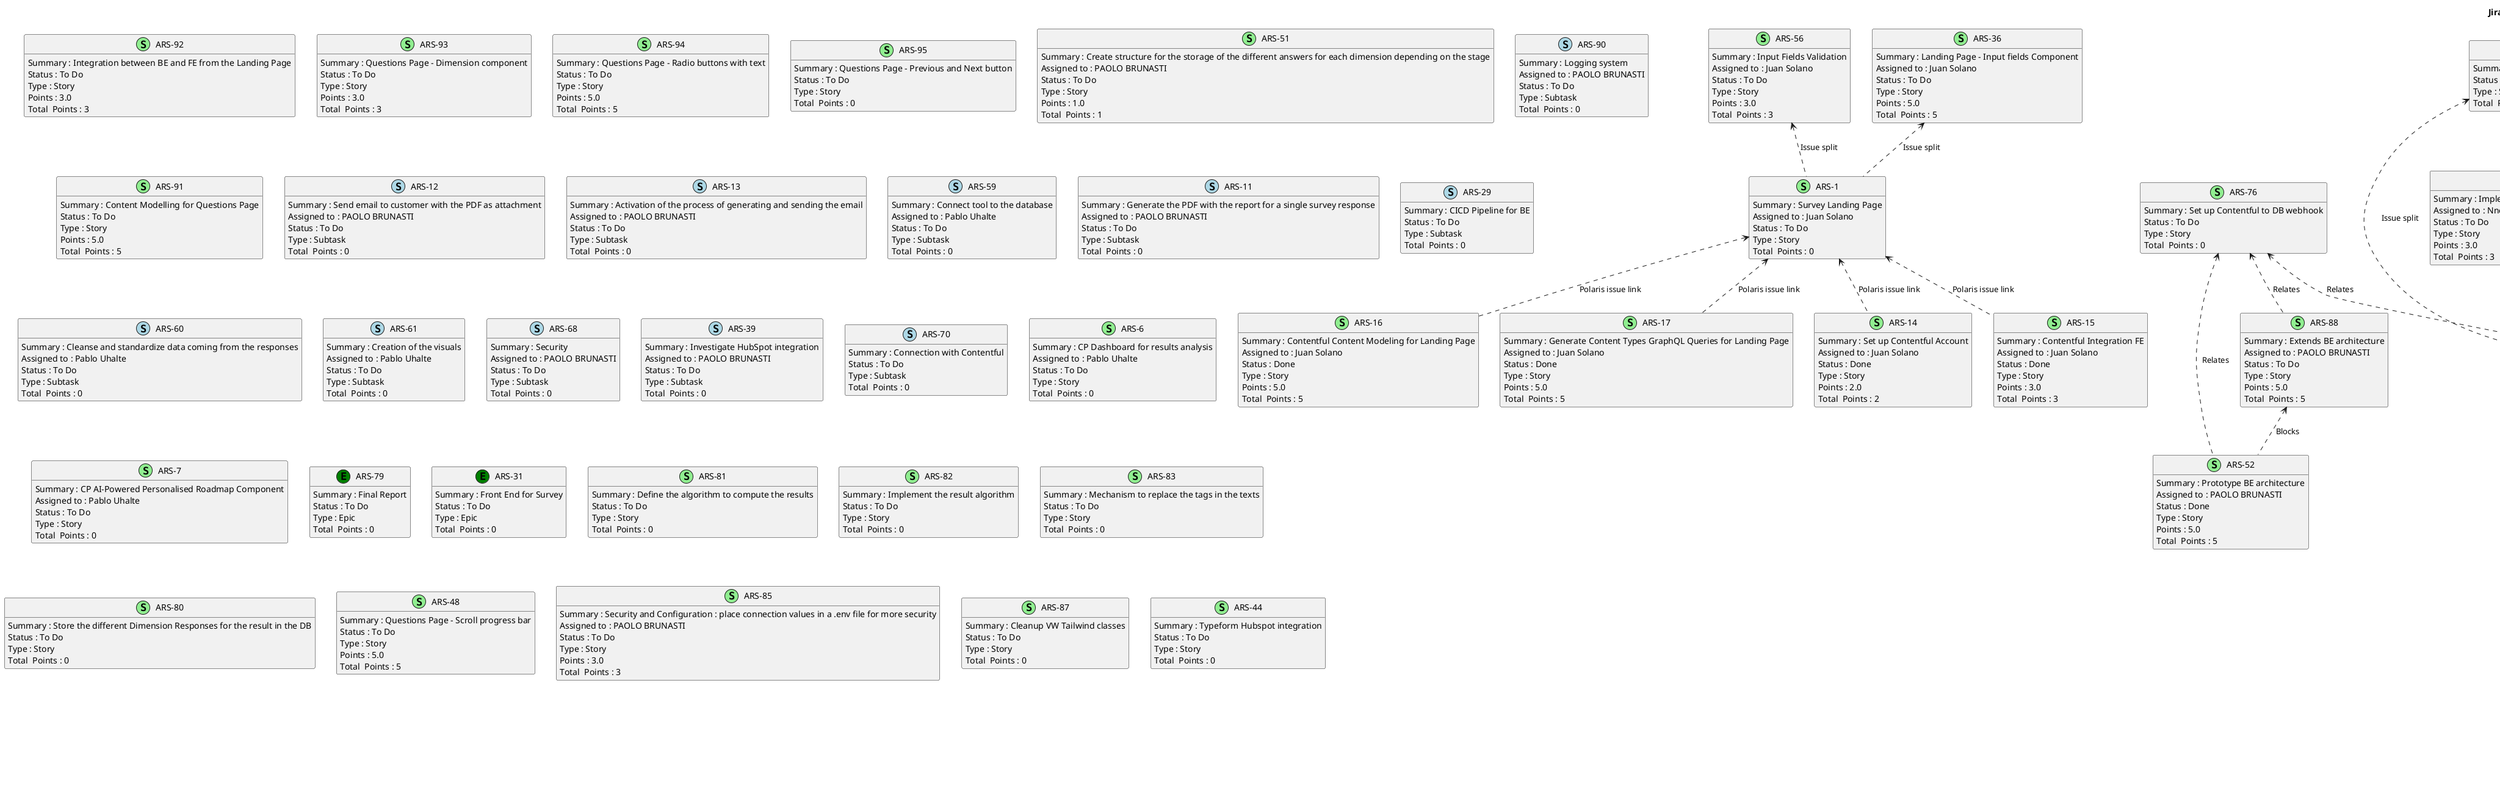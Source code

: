 @startuml
'https://plantuml.com/class-diagram

' GENERATE CLASS DIAGRAM ===========
' Generated at    : Tue May 21 11:41:23 CEST 2024

title Jira Tickets for Status To Do
hide empty members

legend
Jira Ticket Status
----
Done : 6
To Do : 51
----
Jira Ticket Types
----
Subtask : 11
Epic : 2
Story : 44
end legend


' Tickets =======
class "ARS-16" << (S,lightgreen) >> {
 Summary : Contentful Content Modeling for Landing Page
 Assigned to : Juan Solano
 Status : Done
 Type : Story
 Points : 5.0
Total  Points : 5
}

class "ARS-17" << (S,lightgreen) >> {
 Summary : Generate Content Types GraphQL Queries for Landing Page
 Assigned to : Juan Solano
 Status : Done
 Type : Story
 Points : 5.0
Total  Points : 5
}

class "ARS-92" << (S,lightgreen) >> {
 Summary : Integration between BE and FE from the Landing Page
 Status : To Do
 Type : Story
 Points : 3.0
Total  Points : 3
}

class "ARS-93" << (S,lightgreen) >> {
 Summary : Questions Page - Dimension component
 Status : To Do
 Type : Story
 Points : 3.0
Total  Points : 3
}

class "ARS-94" << (S,lightgreen) >> {
 Summary : Questions Page - Radio buttons with text
 Status : To Do
 Type : Story
 Points : 5.0
Total  Points : 5
}

class "ARS-95" << (S,lightgreen) >> {
 Summary : Questions Page - Previous and Next button
 Status : To Do
 Type : Story
Total  Points : 0
}

class "ARS-51" << (S,lightgreen) >> {
 Summary : Create structure for the storage of the different answers for each dimension depending on the stage
 Assigned to : PAOLO BRUNASTI
 Status : To Do
 Type : Story
 Points : 1.0
Total  Points : 1
}

class "ARS-90" << (S,lightblue) >> {
 Summary : Logging system
 Assigned to : PAOLO BRUNASTI
 Status : To Do
 Type : Subtask
Total  Points : 0
}

class "ARS-91" << (S,lightgreen) >> {
 Summary : Content Modelling for Questions Page
 Status : To Do
 Type : Story
 Points : 5.0
Total  Points : 5
}

class "ARS-56" << (S,lightgreen) >> {
 Summary : Input Fields Validation
 Assigned to : Juan Solano
 Status : To Do
 Type : Story
 Points : 3.0
Total  Points : 3
}

class "ARS-12" << (S,lightblue) >> {
 Summary : Send email to customer with the PDF as attachment
 Assigned to : PAOLO BRUNASTI
 Status : To Do
 Type : Subtask
Total  Points : 0
}

class "ARS-13" << (S,lightblue) >> {
 Summary : Activation of the process of generating and sending the email
 Assigned to : PAOLO BRUNASTI
 Status : To Do
 Type : Subtask
Total  Points : 0
}

class "ARS-14" << (S,lightgreen) >> {
 Summary : Set up Contentful Account
 Assigned to : Juan Solano
 Status : Done
 Type : Story
 Points : 2.0
Total  Points : 2
}

class "ARS-59" << (S,lightblue) >> {
 Summary : Connect tool to the database 
 Assigned to : Pablo Uhalte
 Status : To Do
 Type : Subtask
Total  Points : 0
}

class "ARS-15" << (S,lightgreen) >> {
 Summary : Contentful Integration FE
 Assigned to : Juan Solano
 Status : Done
 Type : Story
 Points : 3.0
Total  Points : 3
}

class "ARS-52" << (S,lightgreen) >> {
 Summary : Prototype BE architecture
 Assigned to : PAOLO BRUNASTI
 Status : Done
 Type : Story
 Points : 5.0
Total  Points : 5
}

class "ARS-11" << (S,lightblue) >> {
 Summary : Generate the PDF with the report for a single survey response
 Assigned to : PAOLO BRUNASTI
 Status : To Do
 Type : Subtask
Total  Points : 0
}

class "ARS-29" << (S,lightblue) >> {
 Summary : CICD Pipeline for BE
 Status : To Do
 Type : Subtask
Total  Points : 0
}

class "ARS-60" << (S,lightblue) >> {
 Summary : Cleanse and standardize data coming from the responses
 Assigned to : Pablo Uhalte
 Status : To Do
 Type : Subtask
Total  Points : 0
}

class "ARS-61" << (S,lightblue) >> {
 Summary : Creation of the visuals
 Assigned to : Pablo Uhalte
 Status : To Do
 Type : Subtask
Total  Points : 0
}

class "ARS-68" << (S,lightblue) >> {
 Summary : Security
 Assigned to : PAOLO BRUNASTI
 Status : To Do
 Type : Subtask
Total  Points : 0
}

class "ARS-25" << (S,lightgreen) >> {
 Summary : Design APIs
 Assigned to : Nneka Tielman
 Status : Done
 Type : Story
 Points : 5.0
Total  Points : 5
}

class "ARS-26" << (S,lightgreen) >> {
 Summary : Implement APIs
 Assigned to : Nneka Tielman
 Status : To Do
 Type : Story
Total  Points : 0
}

class "ARS-63" << (S,lightgreen) >> {
 Summary : Implement Analytics API - user endpoints
 Assigned to : Nneka Tielman
 Status : To Do
 Type : Story
 Points : 3.0
Total  Points : 3
}

class "ARS-64" << (S,lightgreen) >> {
 Summary : Auth for Analytics API
 Status : To Do
 Type : Story
Total  Points : 0
}

class "ARS-39" << (S,lightblue) >> {
 Summary : Investigate HubSpot integration
 Assigned to : PAOLO BRUNASTI
 Status : To Do
 Type : Subtask
Total  Points : 0
}

class "ARS-70" << (S,lightblue) >> {
 Summary : Connection with Contentful
 Status : To Do
 Type : Subtask
Total  Points : 0
}

class "ARS-5" << (S,lightgreen) >> {
 Summary : Email with Results as a pdf
 Assigned to : PAOLO BRUNASTI
 Status : To Do
 Type : Story
 Points : 5.0
Total  Points : 5
}

class "ARS-6" << (S,lightgreen) >> {
 Summary : CP Dashboard for results analysis
 Assigned to : Pablo Uhalte
 Status : To Do
 Type : Story
Total  Points : 0
}

class "ARS-72" << (S,lightgreen) >> {
 Summary : Implement Analytics API - results endpoints
 Status : To Do
 Type : Story
 Points : 5.0
Total  Points : 5
}

class "ARS-3" << (S,lightgreen) >> {
 Summary : Questions Page - Progress Bar Component on dimensions
 Status : To Do
 Type : Story
Total  Points : 0
}

class "ARS-73" << (S,lightgreen) >> {
 Summary : Implement FE API - response endpoints
 Assigned to : Nneka Tielman
 Status : To Do
 Type : Story
 Points : 5.0
Total  Points : 5
}

class "ARS-4" << (S,lightgreen) >> {
 Summary : Survey Results Page
 Status : To Do
 Type : Story
Total  Points : 0
}

class "ARS-9" << (S,lightgreen) >> {
 Summary : Results Page - Personalised High-Level Roadmap Component
 Status : To Do
 Type : Story
Total  Points : 0
}

class "ARS-7" << (S,lightgreen) >> {
 Summary : CP AI-Powered Personalised Roadmap Component
 Assigned to : Pablo Uhalte
 Status : To Do
 Type : Story
Total  Points : 0
}

class "ARS-8" << (S,lightgreen) >> {
 Summary : Results Page - Scoring Graphic Component
 Status : To Do
 Type : Story
Total  Points : 0
}

class "ARS-79" << (E,green) >> {
 Summary : Final Report
 Status : To Do
 Type : Epic
Total  Points : 0
}

class "ARS-36" << (S,lightgreen) >> {
 Summary : Landing Page - Input fields Component
 Assigned to : Juan Solano
 Status : To Do
 Type : Story
 Points : 5.0
Total  Points : 5
}

class "ARS-1" << (S,lightgreen) >> {
 Summary : Survey Landing Page
 Assigned to : Juan Solano
 Status : To Do
 Type : Story
Total  Points : 0
}

class "ARS-74" << (S,lightgreen) >> {
 Summary : Implement FE API - submit survey endpoint
 Status : To Do
 Type : Story
 Points : 8.0
Total  Points : 8
}

class "ARS-2" << (S,lightgreen) >> {
 Summary : Survey Questions Pages
 Status : To Do
 Type : Story
Total  Points : 0
}

class "ARS-75" << (S,lightgreen) >> {
 Summary : Generate pdf with spider graph
 Assigned to : PAOLO BRUNASTI
 Status : To Do
 Type : Story
 Points : 8.0
Total  Points : 8
}

class "ARS-31" << (E,green) >> {
 Summary : Front End for Survey
 Status : To Do
 Type : Epic
Total  Points : 0
}

class "ARS-76" << (S,lightgreen) >> {
 Summary : Set up Contentful to DB webhook
 Status : To Do
 Type : Story
Total  Points : 0
}

class "ARS-33" << (S,lightgreen) >> {
 Summary : Questions Page - Save Survey Progress
 Status : To Do
 Type : Story
Total  Points : 0
}

class "ARS-81" << (S,lightgreen) >> {
 Summary : Define the algorithm to compute the results
 Status : To Do
 Type : Story
Total  Points : 0
}

class "ARS-82" << (S,lightgreen) >> {
 Summary : Implement the result algorithm
 Status : To Do
 Type : Story
Total  Points : 0
}

class "ARS-83" << (S,lightgreen) >> {
 Summary : Mechanism to replace the tags in the texts
 Status : To Do
 Type : Story
Total  Points : 0
}

class "ARS-80" << (S,lightgreen) >> {
 Summary : Store the different Dimension Responses for the result in the DB
 Status : To Do
 Type : Story
Total  Points : 0
}

class "ARS-48" << (S,lightgreen) >> {
 Summary : Questions Page - Scroll progress bar
 Status : To Do
 Type : Story
 Points : 5.0
Total  Points : 5
}

class "ARS-85" << (S,lightgreen) >> {
 Summary : Security and Configuration : place connection values in a .env file for more security
 Assigned to : PAOLO BRUNASTI
 Status : To Do
 Type : Story
 Points : 3.0
Total  Points : 3
}

class "ARS-41" << (S,lightgreen) >> {
 Summary : Questions Page - Personalised with company name
 Status : To Do
 Type : Story
Total  Points : 0
}

class "ARS-42" << (S,lightgreen) >> {
 Summary : Results Page - Personalised Thank you message
 Status : To Do
 Type : Story
Total  Points : 0
}

class "ARS-43" << (S,lightgreen) >> {
 Summary : Survey Hubspot integration
 Assigned to : PAOLO BRUNASTI
 Status : To Do
 Type : Story
 Points : 8.0
Total  Points : 8
}

class "ARS-87" << (S,lightgreen) >> {
 Summary : Cleanup VW Tailwind classes
 Status : To Do
 Type : Story
Total  Points : 0
}

class "ARS-88" << (S,lightgreen) >> {
 Summary : Extends BE architecture
 Assigned to : PAOLO BRUNASTI
 Status : To Do
 Type : Story
 Points : 5.0
Total  Points : 5
}

class "ARS-44" << (S,lightgreen) >> {
 Summary : Typeform Hubspot integration
 Status : To Do
 Type : Story
Total  Points : 0
}



' Links =======
"ARS-56" <.. "ARS-1" : Issue split
"ARS-26" <.. "ARS-25" : Blocks
"ARS-63" <.. "ARS-26" : Issue split
"ARS-64" <.. "ARS-72" : Blocks
"ARS-64" <.. "ARS-63" : Blocks
"ARS-64" <.. "ARS-26" : Issue split
"ARS-5" <.. "ARS-74" : Issue split
"ARS-72" <.. "ARS-26" : Issue split
"ARS-3" <.. "ARS-2" : Issue split
"ARS-73" <.. "ARS-26" : Issue split
"ARS-9" <.. "ARS-4" : Issue split
"ARS-8" <.. "ARS-4" : Issue split
"ARS-36" <.. "ARS-1" : Issue split
"ARS-74" <.. "ARS-26" : Issue split
"ARS-74" <.. "ARS-43" : Relates
"ARS-1" <.. "ARS-14" : Polaris issue link
"ARS-1" <.. "ARS-15" : Polaris issue link
"ARS-1" <.. "ARS-16" : Polaris issue link
"ARS-1" <.. "ARS-17" : Polaris issue link
"ARS-75" <.. "ARS-74" : Issue split
"ARS-76" <.. "ARS-26" : Relates
"ARS-76" <.. "ARS-52" : Relates
"ARS-76" <.. "ARS-88" : Relates
"ARS-33" <.. "ARS-2" : Issue split
"ARS-41" <.. "ARS-2" : Polaris datapoint issue link
"ARS-42" <.. "ARS-4" : Polaris datapoint issue link
"ARS-88" <.. "ARS-52" : Blocks


@enduml

